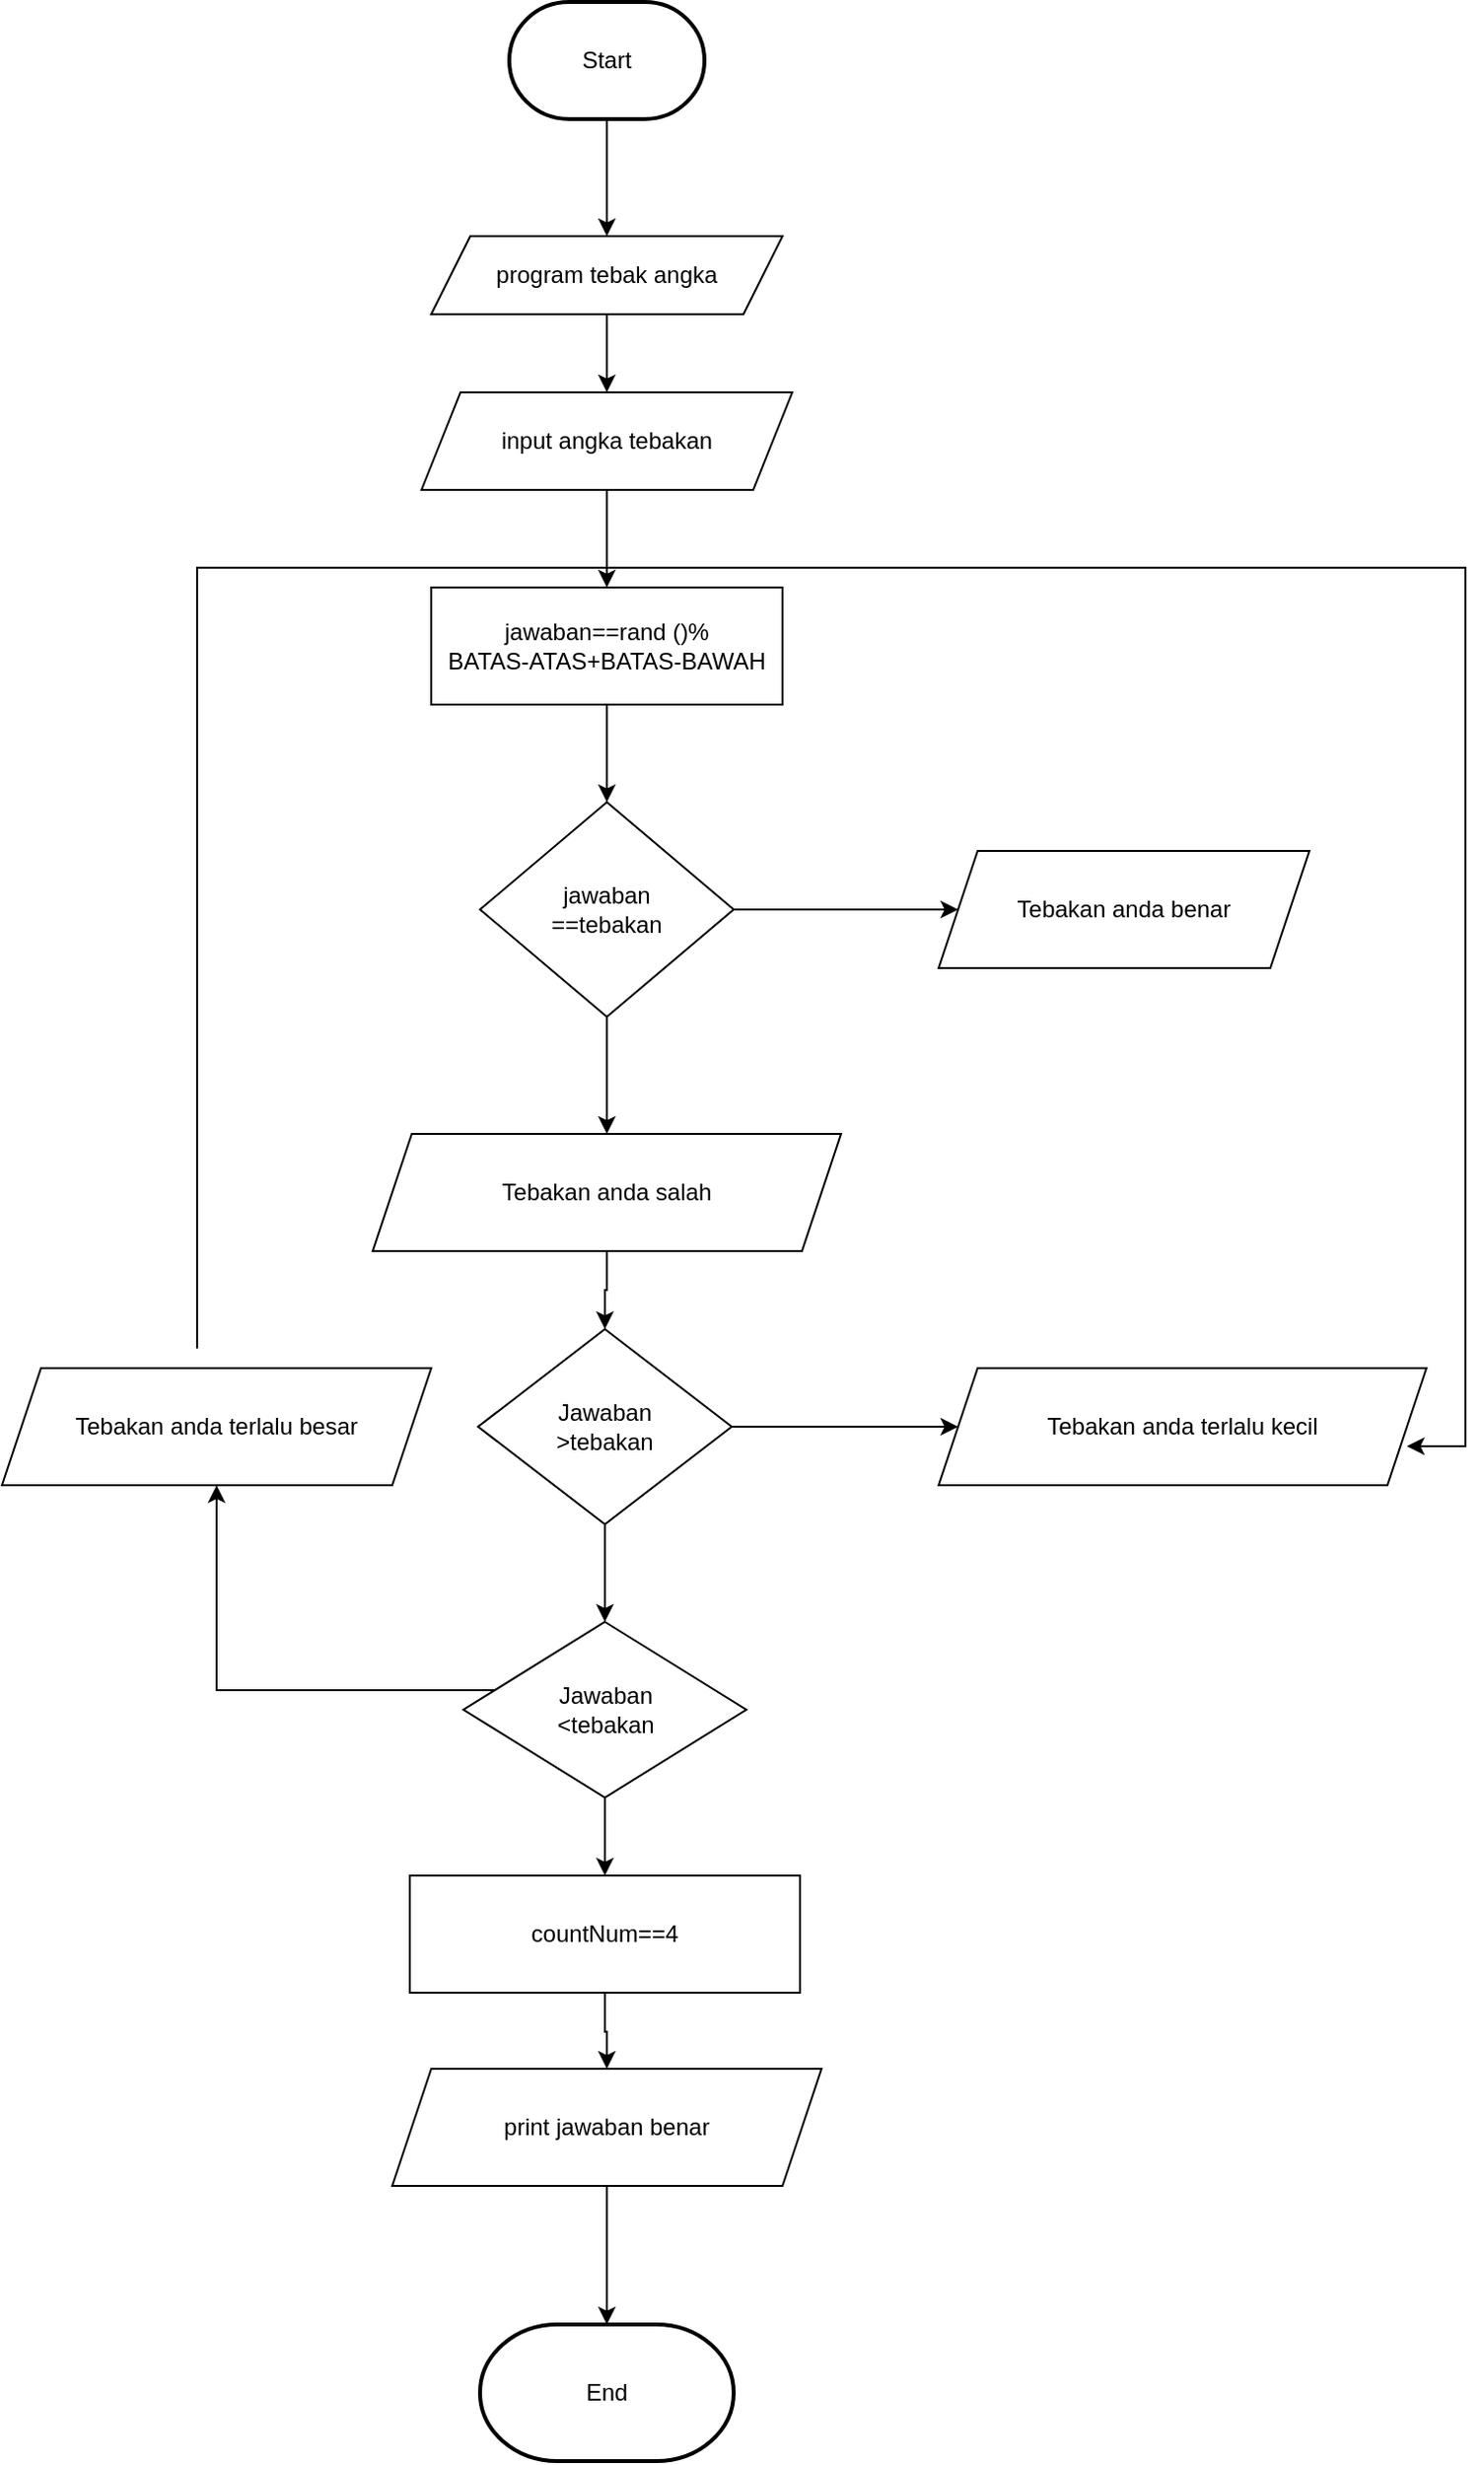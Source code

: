 <mxfile version="22.1.15" type="github">
  <diagram name="Halaman-1" id="ATIaPUUfTP0QaC8clLhS">
    <mxGraphModel dx="1222" dy="637" grid="1" gridSize="10" guides="1" tooltips="1" connect="1" arrows="1" fold="1" page="1" pageScale="1" pageWidth="827" pageHeight="1169" math="0" shadow="0">
      <root>
        <mxCell id="0" />
        <mxCell id="1" parent="0" />
        <mxCell id="LTl9yeCRTC-yfglfsJjq-53" value="" style="edgeStyle=orthogonalEdgeStyle;rounded=0;orthogonalLoop=1;jettySize=auto;html=1;" parent="1" source="LTl9yeCRTC-yfglfsJjq-1" target="LTl9yeCRTC-yfglfsJjq-49" edge="1">
          <mxGeometry relative="1" as="geometry" />
        </mxCell>
        <mxCell id="LTl9yeCRTC-yfglfsJjq-1" value="Start" style="strokeWidth=2;html=1;shape=mxgraph.flowchart.terminator;whiteSpace=wrap;" parent="1" vertex="1">
          <mxGeometry x="300" y="50" width="100" height="60" as="geometry" />
        </mxCell>
        <mxCell id="13gBvARjQYQ_FSDaXQ4d-21" value="" style="edgeStyle=orthogonalEdgeStyle;rounded=0;orthogonalLoop=1;jettySize=auto;html=1;" edge="1" parent="1" source="LTl9yeCRTC-yfglfsJjq-39" target="13gBvARjQYQ_FSDaXQ4d-5">
          <mxGeometry relative="1" as="geometry" />
        </mxCell>
        <mxCell id="LTl9yeCRTC-yfglfsJjq-39" value="Tebakan anda salah" style="shape=parallelogram;perimeter=parallelogramPerimeter;whiteSpace=wrap;html=1;fixedSize=1;" parent="1" vertex="1">
          <mxGeometry x="230" y="630" width="240" height="60" as="geometry" />
        </mxCell>
        <mxCell id="LTl9yeCRTC-yfglfsJjq-47" value="End" style="strokeWidth=2;html=1;shape=mxgraph.flowchart.terminator;whiteSpace=wrap;" parent="1" vertex="1">
          <mxGeometry x="285" y="1240" width="130" height="70" as="geometry" />
        </mxCell>
        <mxCell id="13gBvARjQYQ_FSDaXQ4d-10" value="" style="edgeStyle=orthogonalEdgeStyle;rounded=0;orthogonalLoop=1;jettySize=auto;html=1;" edge="1" parent="1" source="LTl9yeCRTC-yfglfsJjq-49" target="13gBvARjQYQ_FSDaXQ4d-1">
          <mxGeometry relative="1" as="geometry" />
        </mxCell>
        <mxCell id="LTl9yeCRTC-yfglfsJjq-49" value="program tebak angka" style="shape=parallelogram;perimeter=parallelogramPerimeter;whiteSpace=wrap;html=1;fixedSize=1;" parent="1" vertex="1">
          <mxGeometry x="260" y="170" width="180" height="40" as="geometry" />
        </mxCell>
        <mxCell id="13gBvARjQYQ_FSDaXQ4d-16" value="" style="edgeStyle=orthogonalEdgeStyle;rounded=0;orthogonalLoop=1;jettySize=auto;html=1;" edge="1" parent="1" source="LTl9yeCRTC-yfglfsJjq-50" target="13gBvARjQYQ_FSDaXQ4d-2">
          <mxGeometry relative="1" as="geometry" />
        </mxCell>
        <mxCell id="LTl9yeCRTC-yfglfsJjq-50" value="&lt;div&gt;jawaban==rand ()%&lt;/div&gt;&lt;div&gt;BATAS-ATAS+BATAS-BAWAH&lt;br&gt;&lt;/div&gt;" style="rounded=0;whiteSpace=wrap;html=1;" parent="1" vertex="1">
          <mxGeometry x="260" y="350" width="180" height="60" as="geometry" />
        </mxCell>
        <mxCell id="LTl9yeCRTC-yfglfsJjq-51" value="Tebakan anda benar " style="shape=parallelogram;perimeter=parallelogramPerimeter;whiteSpace=wrap;html=1;fixedSize=1;" parent="1" vertex="1">
          <mxGeometry x="520" y="485" width="190" height="60" as="geometry" />
        </mxCell>
        <mxCell id="13gBvARjQYQ_FSDaXQ4d-15" value="" style="edgeStyle=orthogonalEdgeStyle;rounded=0;orthogonalLoop=1;jettySize=auto;html=1;" edge="1" parent="1" source="13gBvARjQYQ_FSDaXQ4d-1" target="LTl9yeCRTC-yfglfsJjq-50">
          <mxGeometry relative="1" as="geometry" />
        </mxCell>
        <mxCell id="13gBvARjQYQ_FSDaXQ4d-1" value="input angka tebakan" style="shape=parallelogram;perimeter=parallelogramPerimeter;whiteSpace=wrap;html=1;fixedSize=1;" vertex="1" parent="1">
          <mxGeometry x="255" y="250" width="190" height="50" as="geometry" />
        </mxCell>
        <mxCell id="13gBvARjQYQ_FSDaXQ4d-17" value="" style="edgeStyle=orthogonalEdgeStyle;rounded=0;orthogonalLoop=1;jettySize=auto;html=1;" edge="1" parent="1" source="13gBvARjQYQ_FSDaXQ4d-2" target="LTl9yeCRTC-yfglfsJjq-51">
          <mxGeometry relative="1" as="geometry" />
        </mxCell>
        <mxCell id="13gBvARjQYQ_FSDaXQ4d-19" value="" style="edgeStyle=orthogonalEdgeStyle;rounded=0;orthogonalLoop=1;jettySize=auto;html=1;" edge="1" parent="1" source="13gBvARjQYQ_FSDaXQ4d-2" target="LTl9yeCRTC-yfglfsJjq-39">
          <mxGeometry relative="1" as="geometry" />
        </mxCell>
        <mxCell id="13gBvARjQYQ_FSDaXQ4d-2" value="&lt;div&gt;jawaban &lt;br&gt;&lt;/div&gt;&lt;div&gt;==tebakan&lt;br&gt;&lt;/div&gt;" style="rhombus;whiteSpace=wrap;html=1;" vertex="1" parent="1">
          <mxGeometry x="285" y="460" width="130" height="110" as="geometry" />
        </mxCell>
        <mxCell id="13gBvARjQYQ_FSDaXQ4d-4" value="Tebakan anda terlalu kecil" style="shape=parallelogram;perimeter=parallelogramPerimeter;whiteSpace=wrap;html=1;fixedSize=1;" vertex="1" parent="1">
          <mxGeometry x="520" y="750" width="250" height="60" as="geometry" />
        </mxCell>
        <mxCell id="13gBvARjQYQ_FSDaXQ4d-22" value="" style="edgeStyle=orthogonalEdgeStyle;rounded=0;orthogonalLoop=1;jettySize=auto;html=1;" edge="1" parent="1" source="13gBvARjQYQ_FSDaXQ4d-5" target="13gBvARjQYQ_FSDaXQ4d-6">
          <mxGeometry relative="1" as="geometry" />
        </mxCell>
        <mxCell id="13gBvARjQYQ_FSDaXQ4d-23" value="" style="edgeStyle=orthogonalEdgeStyle;rounded=0;orthogonalLoop=1;jettySize=auto;html=1;" edge="1" parent="1" source="13gBvARjQYQ_FSDaXQ4d-5" target="13gBvARjQYQ_FSDaXQ4d-4">
          <mxGeometry relative="1" as="geometry" />
        </mxCell>
        <mxCell id="13gBvARjQYQ_FSDaXQ4d-5" value="&lt;div&gt;Jawaban &lt;br&gt;&lt;/div&gt;&lt;div&gt;&amp;gt;tebakan&lt;br&gt;&lt;/div&gt;" style="rhombus;whiteSpace=wrap;html=1;" vertex="1" parent="1">
          <mxGeometry x="284" y="730" width="130" height="100" as="geometry" />
        </mxCell>
        <mxCell id="13gBvARjQYQ_FSDaXQ4d-25" value="" style="edgeStyle=orthogonalEdgeStyle;rounded=0;orthogonalLoop=1;jettySize=auto;html=1;" edge="1" parent="1" source="13gBvARjQYQ_FSDaXQ4d-6" target="13gBvARjQYQ_FSDaXQ4d-8">
          <mxGeometry relative="1" as="geometry" />
        </mxCell>
        <mxCell id="13gBvARjQYQ_FSDaXQ4d-34" style="edgeStyle=orthogonalEdgeStyle;rounded=0;orthogonalLoop=1;jettySize=auto;html=1;entryX=0.5;entryY=1;entryDx=0;entryDy=0;" edge="1" parent="1" source="13gBvARjQYQ_FSDaXQ4d-6" target="13gBvARjQYQ_FSDaXQ4d-7">
          <mxGeometry relative="1" as="geometry">
            <mxPoint x="90" y="915" as="targetPoint" />
            <Array as="points">
              <mxPoint x="150" y="915" />
            </Array>
          </mxGeometry>
        </mxCell>
        <mxCell id="13gBvARjQYQ_FSDaXQ4d-6" value="&lt;div&gt;Jawaban &lt;br&gt;&lt;/div&gt;&lt;div&gt;&amp;lt;tebakan &lt;br&gt;&lt;/div&gt;" style="rhombus;whiteSpace=wrap;html=1;" vertex="1" parent="1">
          <mxGeometry x="276.5" y="880" width="145" height="90" as="geometry" />
        </mxCell>
        <mxCell id="13gBvARjQYQ_FSDaXQ4d-28" style="edgeStyle=orthogonalEdgeStyle;rounded=0;orthogonalLoop=1;jettySize=auto;html=1;" edge="1" parent="1">
          <mxGeometry relative="1" as="geometry">
            <mxPoint x="759.974" y="789.997" as="targetPoint" />
            <mxPoint x="140.0" y="739.92" as="sourcePoint" />
            <Array as="points">
              <mxPoint x="140" y="339.92" />
              <mxPoint x="790" y="339.92" />
              <mxPoint x="790" y="789.92" />
            </Array>
          </mxGeometry>
        </mxCell>
        <mxCell id="13gBvARjQYQ_FSDaXQ4d-7" value="Tebakan anda terlalu besar" style="shape=parallelogram;perimeter=parallelogramPerimeter;whiteSpace=wrap;html=1;fixedSize=1;" vertex="1" parent="1">
          <mxGeometry x="40" y="750" width="220" height="60" as="geometry" />
        </mxCell>
        <mxCell id="13gBvARjQYQ_FSDaXQ4d-26" value="" style="edgeStyle=orthogonalEdgeStyle;rounded=0;orthogonalLoop=1;jettySize=auto;html=1;" edge="1" parent="1" source="13gBvARjQYQ_FSDaXQ4d-8" target="13gBvARjQYQ_FSDaXQ4d-9">
          <mxGeometry relative="1" as="geometry" />
        </mxCell>
        <mxCell id="13gBvARjQYQ_FSDaXQ4d-8" value="countNum==4" style="rounded=0;whiteSpace=wrap;html=1;" vertex="1" parent="1">
          <mxGeometry x="249" y="1010" width="200" height="60" as="geometry" />
        </mxCell>
        <mxCell id="13gBvARjQYQ_FSDaXQ4d-27" value="" style="edgeStyle=orthogonalEdgeStyle;rounded=0;orthogonalLoop=1;jettySize=auto;html=1;" edge="1" parent="1" source="13gBvARjQYQ_FSDaXQ4d-9" target="LTl9yeCRTC-yfglfsJjq-47">
          <mxGeometry relative="1" as="geometry" />
        </mxCell>
        <mxCell id="13gBvARjQYQ_FSDaXQ4d-9" value="print jawaban benar" style="shape=parallelogram;perimeter=parallelogramPerimeter;whiteSpace=wrap;html=1;fixedSize=1;" vertex="1" parent="1">
          <mxGeometry x="240" y="1109" width="220" height="60" as="geometry" />
        </mxCell>
      </root>
    </mxGraphModel>
  </diagram>
</mxfile>
